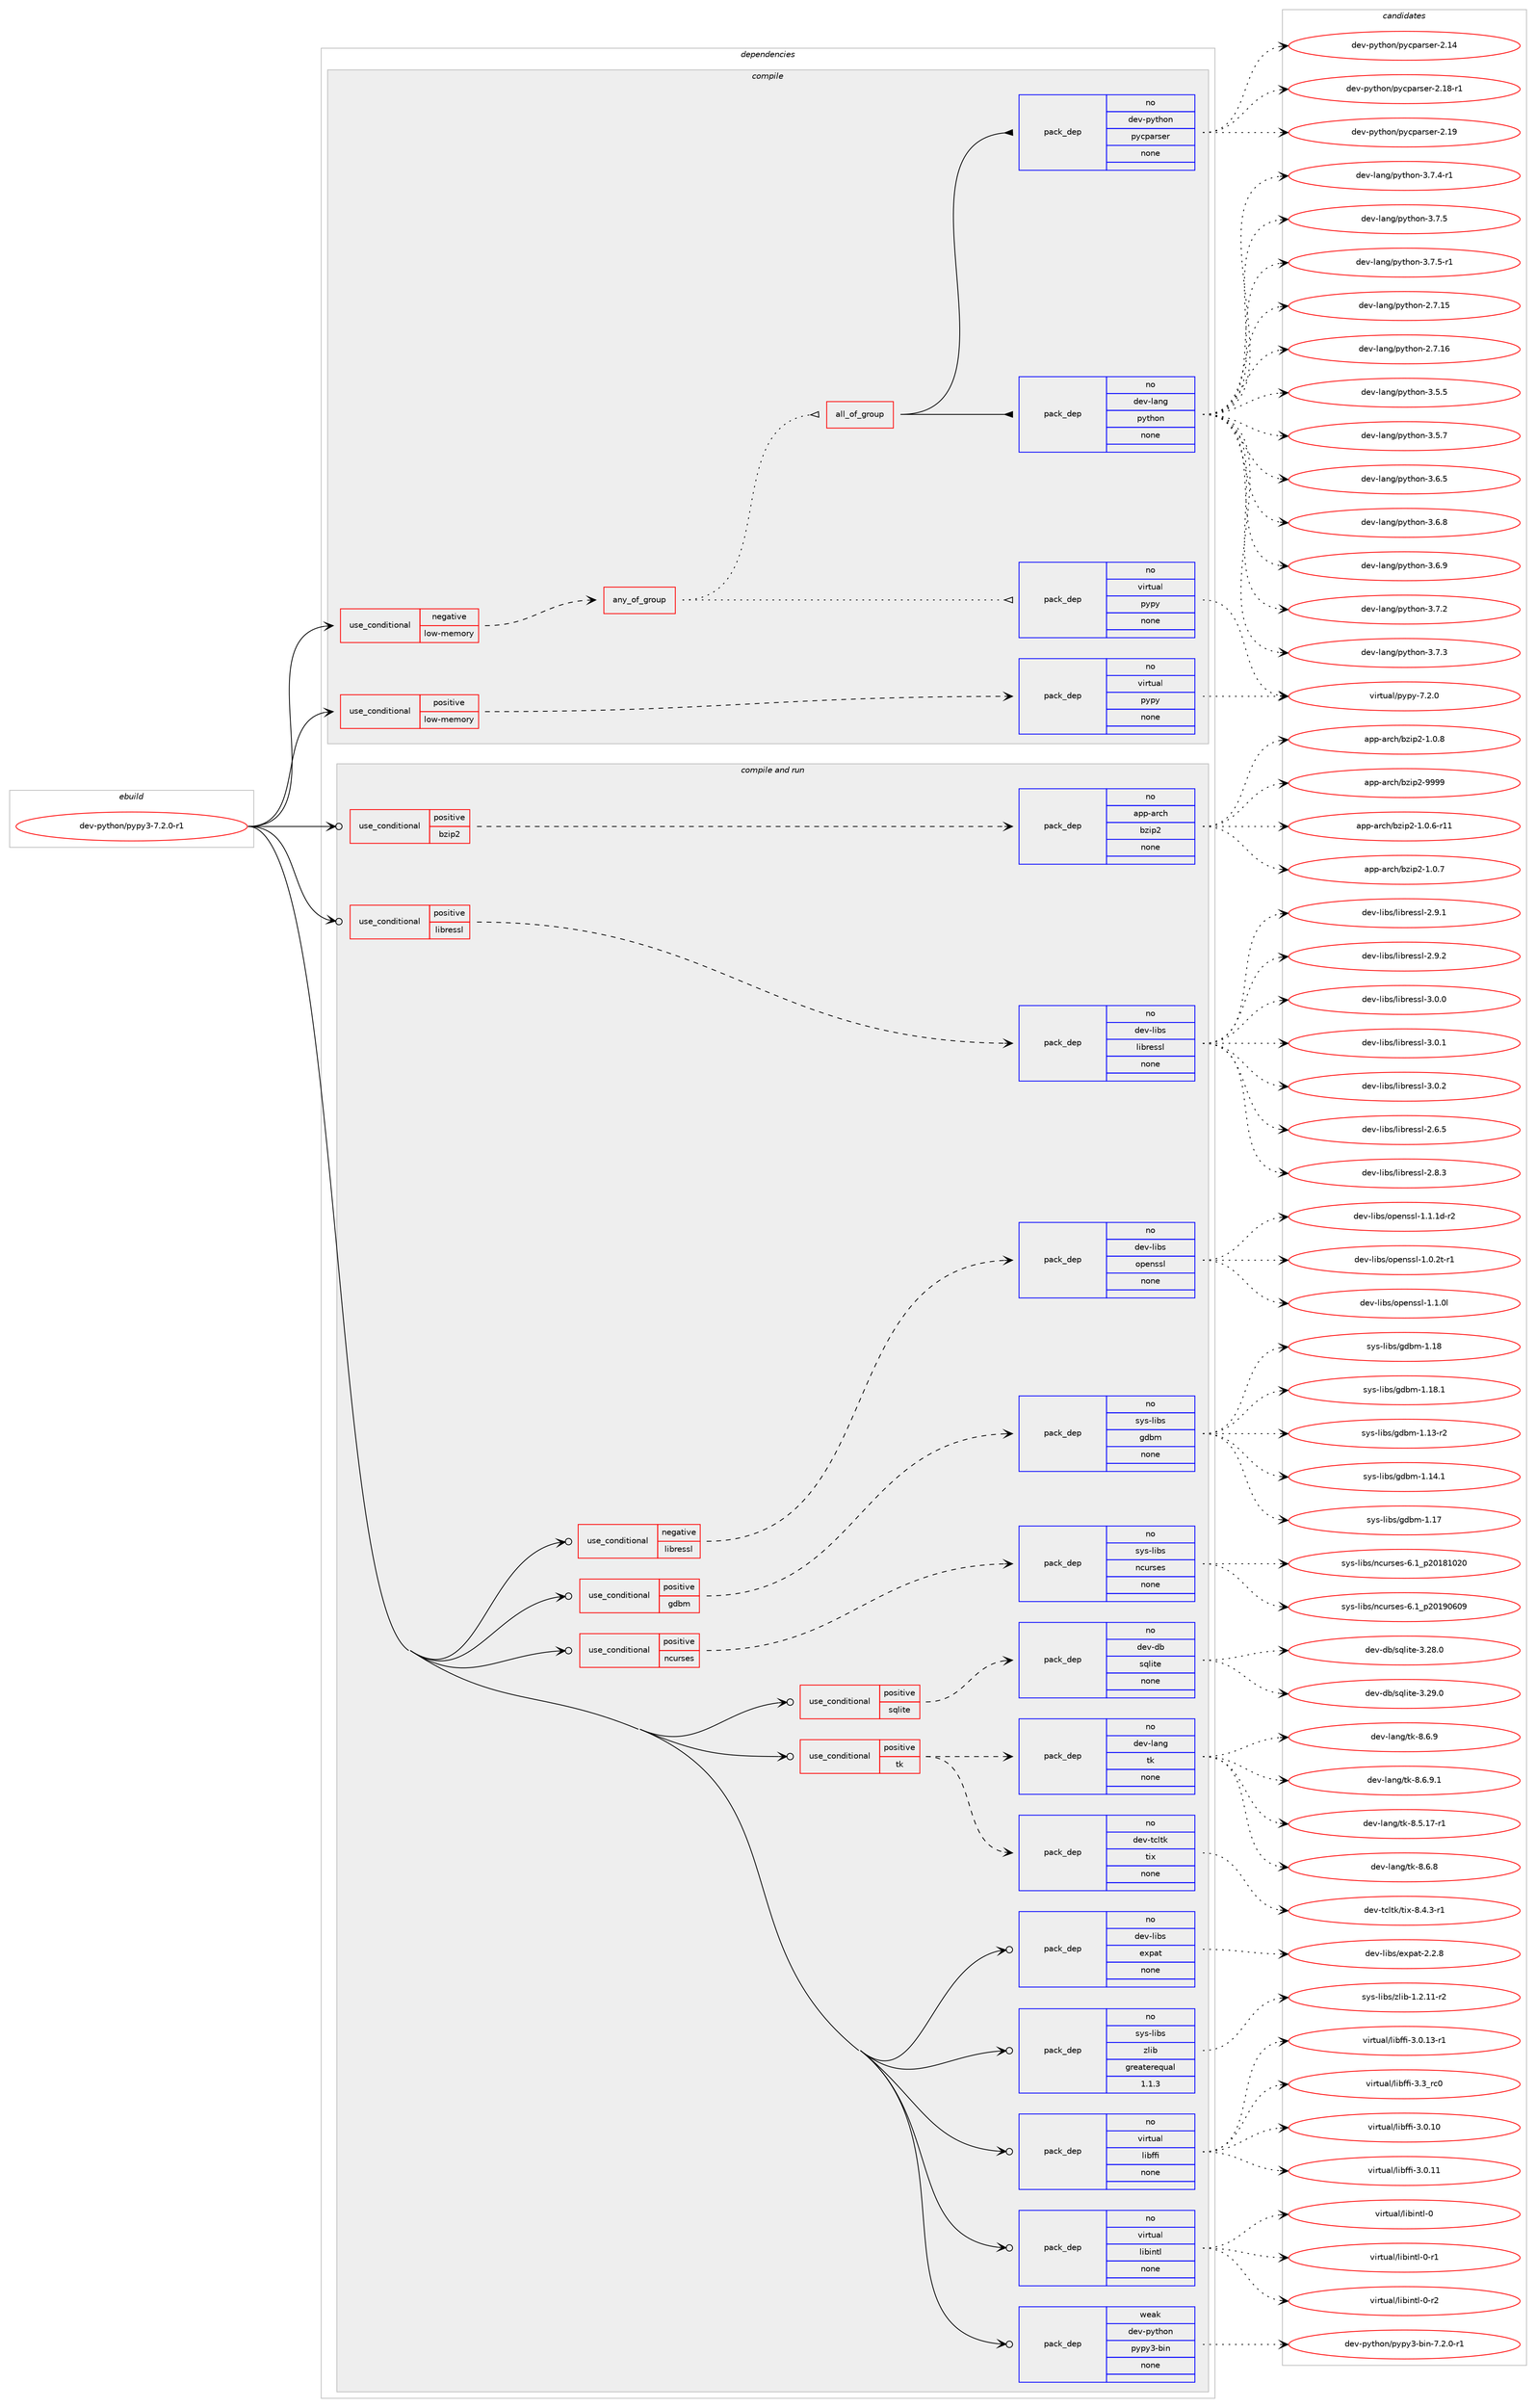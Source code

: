 digraph prolog {

# *************
# Graph options
# *************

newrank=true;
concentrate=true;
compound=true;
graph [rankdir=LR,fontname=Helvetica,fontsize=10,ranksep=1.5];#, ranksep=2.5, nodesep=0.2];
edge  [arrowhead=vee];
node  [fontname=Helvetica,fontsize=10];

# **********
# The ebuild
# **********

subgraph cluster_leftcol {
color=gray;
rank=same;
label=<<i>ebuild</i>>;
id [label="dev-python/pypy3-7.2.0-r1", color=red, width=4, href="../dev-python/pypy3-7.2.0-r1.svg"];
}

# ****************
# The dependencies
# ****************

subgraph cluster_midcol {
color=gray;
label=<<i>dependencies</i>>;
subgraph cluster_compile {
fillcolor="#eeeeee";
style=filled;
label=<<i>compile</i>>;
subgraph cond146593 {
dependency628038 [label=<<TABLE BORDER="0" CELLBORDER="1" CELLSPACING="0" CELLPADDING="4"><TR><TD ROWSPAN="3" CELLPADDING="10">use_conditional</TD></TR><TR><TD>negative</TD></TR><TR><TD>low-memory</TD></TR></TABLE>>, shape=none, color=red];
subgraph any11479 {
dependency628039 [label=<<TABLE BORDER="0" CELLBORDER="1" CELLSPACING="0" CELLPADDING="4"><TR><TD CELLPADDING="10">any_of_group</TD></TR></TABLE>>, shape=none, color=red];subgraph pack469591 {
dependency628040 [label=<<TABLE BORDER="0" CELLBORDER="1" CELLSPACING="0" CELLPADDING="4" WIDTH="220"><TR><TD ROWSPAN="6" CELLPADDING="30">pack_dep</TD></TR><TR><TD WIDTH="110">no</TD></TR><TR><TD>virtual</TD></TR><TR><TD>pypy</TD></TR><TR><TD>none</TD></TR><TR><TD></TD></TR></TABLE>>, shape=none, color=blue];
}
dependency628039:e -> dependency628040:w [weight=20,style="dotted",arrowhead="oinv"];
subgraph all378 {
dependency628041 [label=<<TABLE BORDER="0" CELLBORDER="1" CELLSPACING="0" CELLPADDING="4"><TR><TD CELLPADDING="10">all_of_group</TD></TR></TABLE>>, shape=none, color=red];subgraph pack469592 {
dependency628042 [label=<<TABLE BORDER="0" CELLBORDER="1" CELLSPACING="0" CELLPADDING="4" WIDTH="220"><TR><TD ROWSPAN="6" CELLPADDING="30">pack_dep</TD></TR><TR><TD WIDTH="110">no</TD></TR><TR><TD>dev-lang</TD></TR><TR><TD>python</TD></TR><TR><TD>none</TD></TR><TR><TD></TD></TR></TABLE>>, shape=none, color=blue];
}
dependency628041:e -> dependency628042:w [weight=20,style="solid",arrowhead="inv"];
subgraph pack469593 {
dependency628043 [label=<<TABLE BORDER="0" CELLBORDER="1" CELLSPACING="0" CELLPADDING="4" WIDTH="220"><TR><TD ROWSPAN="6" CELLPADDING="30">pack_dep</TD></TR><TR><TD WIDTH="110">no</TD></TR><TR><TD>dev-python</TD></TR><TR><TD>pycparser</TD></TR><TR><TD>none</TD></TR><TR><TD></TD></TR></TABLE>>, shape=none, color=blue];
}
dependency628041:e -> dependency628043:w [weight=20,style="solid",arrowhead="inv"];
}
dependency628039:e -> dependency628041:w [weight=20,style="dotted",arrowhead="oinv"];
}
dependency628038:e -> dependency628039:w [weight=20,style="dashed",arrowhead="vee"];
}
id:e -> dependency628038:w [weight=20,style="solid",arrowhead="vee"];
subgraph cond146594 {
dependency628044 [label=<<TABLE BORDER="0" CELLBORDER="1" CELLSPACING="0" CELLPADDING="4"><TR><TD ROWSPAN="3" CELLPADDING="10">use_conditional</TD></TR><TR><TD>positive</TD></TR><TR><TD>low-memory</TD></TR></TABLE>>, shape=none, color=red];
subgraph pack469594 {
dependency628045 [label=<<TABLE BORDER="0" CELLBORDER="1" CELLSPACING="0" CELLPADDING="4" WIDTH="220"><TR><TD ROWSPAN="6" CELLPADDING="30">pack_dep</TD></TR><TR><TD WIDTH="110">no</TD></TR><TR><TD>virtual</TD></TR><TR><TD>pypy</TD></TR><TR><TD>none</TD></TR><TR><TD></TD></TR></TABLE>>, shape=none, color=blue];
}
dependency628044:e -> dependency628045:w [weight=20,style="dashed",arrowhead="vee"];
}
id:e -> dependency628044:w [weight=20,style="solid",arrowhead="vee"];
}
subgraph cluster_compileandrun {
fillcolor="#eeeeee";
style=filled;
label=<<i>compile and run</i>>;
subgraph cond146595 {
dependency628046 [label=<<TABLE BORDER="0" CELLBORDER="1" CELLSPACING="0" CELLPADDING="4"><TR><TD ROWSPAN="3" CELLPADDING="10">use_conditional</TD></TR><TR><TD>negative</TD></TR><TR><TD>libressl</TD></TR></TABLE>>, shape=none, color=red];
subgraph pack469595 {
dependency628047 [label=<<TABLE BORDER="0" CELLBORDER="1" CELLSPACING="0" CELLPADDING="4" WIDTH="220"><TR><TD ROWSPAN="6" CELLPADDING="30">pack_dep</TD></TR><TR><TD WIDTH="110">no</TD></TR><TR><TD>dev-libs</TD></TR><TR><TD>openssl</TD></TR><TR><TD>none</TD></TR><TR><TD></TD></TR></TABLE>>, shape=none, color=blue];
}
dependency628046:e -> dependency628047:w [weight=20,style="dashed",arrowhead="vee"];
}
id:e -> dependency628046:w [weight=20,style="solid",arrowhead="odotvee"];
subgraph cond146596 {
dependency628048 [label=<<TABLE BORDER="0" CELLBORDER="1" CELLSPACING="0" CELLPADDING="4"><TR><TD ROWSPAN="3" CELLPADDING="10">use_conditional</TD></TR><TR><TD>positive</TD></TR><TR><TD>bzip2</TD></TR></TABLE>>, shape=none, color=red];
subgraph pack469596 {
dependency628049 [label=<<TABLE BORDER="0" CELLBORDER="1" CELLSPACING="0" CELLPADDING="4" WIDTH="220"><TR><TD ROWSPAN="6" CELLPADDING="30">pack_dep</TD></TR><TR><TD WIDTH="110">no</TD></TR><TR><TD>app-arch</TD></TR><TR><TD>bzip2</TD></TR><TR><TD>none</TD></TR><TR><TD></TD></TR></TABLE>>, shape=none, color=blue];
}
dependency628048:e -> dependency628049:w [weight=20,style="dashed",arrowhead="vee"];
}
id:e -> dependency628048:w [weight=20,style="solid",arrowhead="odotvee"];
subgraph cond146597 {
dependency628050 [label=<<TABLE BORDER="0" CELLBORDER="1" CELLSPACING="0" CELLPADDING="4"><TR><TD ROWSPAN="3" CELLPADDING="10">use_conditional</TD></TR><TR><TD>positive</TD></TR><TR><TD>gdbm</TD></TR></TABLE>>, shape=none, color=red];
subgraph pack469597 {
dependency628051 [label=<<TABLE BORDER="0" CELLBORDER="1" CELLSPACING="0" CELLPADDING="4" WIDTH="220"><TR><TD ROWSPAN="6" CELLPADDING="30">pack_dep</TD></TR><TR><TD WIDTH="110">no</TD></TR><TR><TD>sys-libs</TD></TR><TR><TD>gdbm</TD></TR><TR><TD>none</TD></TR><TR><TD></TD></TR></TABLE>>, shape=none, color=blue];
}
dependency628050:e -> dependency628051:w [weight=20,style="dashed",arrowhead="vee"];
}
id:e -> dependency628050:w [weight=20,style="solid",arrowhead="odotvee"];
subgraph cond146598 {
dependency628052 [label=<<TABLE BORDER="0" CELLBORDER="1" CELLSPACING="0" CELLPADDING="4"><TR><TD ROWSPAN="3" CELLPADDING="10">use_conditional</TD></TR><TR><TD>positive</TD></TR><TR><TD>libressl</TD></TR></TABLE>>, shape=none, color=red];
subgraph pack469598 {
dependency628053 [label=<<TABLE BORDER="0" CELLBORDER="1" CELLSPACING="0" CELLPADDING="4" WIDTH="220"><TR><TD ROWSPAN="6" CELLPADDING="30">pack_dep</TD></TR><TR><TD WIDTH="110">no</TD></TR><TR><TD>dev-libs</TD></TR><TR><TD>libressl</TD></TR><TR><TD>none</TD></TR><TR><TD></TD></TR></TABLE>>, shape=none, color=blue];
}
dependency628052:e -> dependency628053:w [weight=20,style="dashed",arrowhead="vee"];
}
id:e -> dependency628052:w [weight=20,style="solid",arrowhead="odotvee"];
subgraph cond146599 {
dependency628054 [label=<<TABLE BORDER="0" CELLBORDER="1" CELLSPACING="0" CELLPADDING="4"><TR><TD ROWSPAN="3" CELLPADDING="10">use_conditional</TD></TR><TR><TD>positive</TD></TR><TR><TD>ncurses</TD></TR></TABLE>>, shape=none, color=red];
subgraph pack469599 {
dependency628055 [label=<<TABLE BORDER="0" CELLBORDER="1" CELLSPACING="0" CELLPADDING="4" WIDTH="220"><TR><TD ROWSPAN="6" CELLPADDING="30">pack_dep</TD></TR><TR><TD WIDTH="110">no</TD></TR><TR><TD>sys-libs</TD></TR><TR><TD>ncurses</TD></TR><TR><TD>none</TD></TR><TR><TD></TD></TR></TABLE>>, shape=none, color=blue];
}
dependency628054:e -> dependency628055:w [weight=20,style="dashed",arrowhead="vee"];
}
id:e -> dependency628054:w [weight=20,style="solid",arrowhead="odotvee"];
subgraph cond146600 {
dependency628056 [label=<<TABLE BORDER="0" CELLBORDER="1" CELLSPACING="0" CELLPADDING="4"><TR><TD ROWSPAN="3" CELLPADDING="10">use_conditional</TD></TR><TR><TD>positive</TD></TR><TR><TD>sqlite</TD></TR></TABLE>>, shape=none, color=red];
subgraph pack469600 {
dependency628057 [label=<<TABLE BORDER="0" CELLBORDER="1" CELLSPACING="0" CELLPADDING="4" WIDTH="220"><TR><TD ROWSPAN="6" CELLPADDING="30">pack_dep</TD></TR><TR><TD WIDTH="110">no</TD></TR><TR><TD>dev-db</TD></TR><TR><TD>sqlite</TD></TR><TR><TD>none</TD></TR><TR><TD></TD></TR></TABLE>>, shape=none, color=blue];
}
dependency628056:e -> dependency628057:w [weight=20,style="dashed",arrowhead="vee"];
}
id:e -> dependency628056:w [weight=20,style="solid",arrowhead="odotvee"];
subgraph cond146601 {
dependency628058 [label=<<TABLE BORDER="0" CELLBORDER="1" CELLSPACING="0" CELLPADDING="4"><TR><TD ROWSPAN="3" CELLPADDING="10">use_conditional</TD></TR><TR><TD>positive</TD></TR><TR><TD>tk</TD></TR></TABLE>>, shape=none, color=red];
subgraph pack469601 {
dependency628059 [label=<<TABLE BORDER="0" CELLBORDER="1" CELLSPACING="0" CELLPADDING="4" WIDTH="220"><TR><TD ROWSPAN="6" CELLPADDING="30">pack_dep</TD></TR><TR><TD WIDTH="110">no</TD></TR><TR><TD>dev-lang</TD></TR><TR><TD>tk</TD></TR><TR><TD>none</TD></TR><TR><TD></TD></TR></TABLE>>, shape=none, color=blue];
}
dependency628058:e -> dependency628059:w [weight=20,style="dashed",arrowhead="vee"];
subgraph pack469602 {
dependency628060 [label=<<TABLE BORDER="0" CELLBORDER="1" CELLSPACING="0" CELLPADDING="4" WIDTH="220"><TR><TD ROWSPAN="6" CELLPADDING="30">pack_dep</TD></TR><TR><TD WIDTH="110">no</TD></TR><TR><TD>dev-tcltk</TD></TR><TR><TD>tix</TD></TR><TR><TD>none</TD></TR><TR><TD></TD></TR></TABLE>>, shape=none, color=blue];
}
dependency628058:e -> dependency628060:w [weight=20,style="dashed",arrowhead="vee"];
}
id:e -> dependency628058:w [weight=20,style="solid",arrowhead="odotvee"];
subgraph pack469603 {
dependency628061 [label=<<TABLE BORDER="0" CELLBORDER="1" CELLSPACING="0" CELLPADDING="4" WIDTH="220"><TR><TD ROWSPAN="6" CELLPADDING="30">pack_dep</TD></TR><TR><TD WIDTH="110">no</TD></TR><TR><TD>dev-libs</TD></TR><TR><TD>expat</TD></TR><TR><TD>none</TD></TR><TR><TD></TD></TR></TABLE>>, shape=none, color=blue];
}
id:e -> dependency628061:w [weight=20,style="solid",arrowhead="odotvee"];
subgraph pack469604 {
dependency628062 [label=<<TABLE BORDER="0" CELLBORDER="1" CELLSPACING="0" CELLPADDING="4" WIDTH="220"><TR><TD ROWSPAN="6" CELLPADDING="30">pack_dep</TD></TR><TR><TD WIDTH="110">no</TD></TR><TR><TD>sys-libs</TD></TR><TR><TD>zlib</TD></TR><TR><TD>greaterequal</TD></TR><TR><TD>1.1.3</TD></TR></TABLE>>, shape=none, color=blue];
}
id:e -> dependency628062:w [weight=20,style="solid",arrowhead="odotvee"];
subgraph pack469605 {
dependency628063 [label=<<TABLE BORDER="0" CELLBORDER="1" CELLSPACING="0" CELLPADDING="4" WIDTH="220"><TR><TD ROWSPAN="6" CELLPADDING="30">pack_dep</TD></TR><TR><TD WIDTH="110">no</TD></TR><TR><TD>virtual</TD></TR><TR><TD>libffi</TD></TR><TR><TD>none</TD></TR><TR><TD></TD></TR></TABLE>>, shape=none, color=blue];
}
id:e -> dependency628063:w [weight=20,style="solid",arrowhead="odotvee"];
subgraph pack469606 {
dependency628064 [label=<<TABLE BORDER="0" CELLBORDER="1" CELLSPACING="0" CELLPADDING="4" WIDTH="220"><TR><TD ROWSPAN="6" CELLPADDING="30">pack_dep</TD></TR><TR><TD WIDTH="110">no</TD></TR><TR><TD>virtual</TD></TR><TR><TD>libintl</TD></TR><TR><TD>none</TD></TR><TR><TD></TD></TR></TABLE>>, shape=none, color=blue];
}
id:e -> dependency628064:w [weight=20,style="solid",arrowhead="odotvee"];
subgraph pack469607 {
dependency628065 [label=<<TABLE BORDER="0" CELLBORDER="1" CELLSPACING="0" CELLPADDING="4" WIDTH="220"><TR><TD ROWSPAN="6" CELLPADDING="30">pack_dep</TD></TR><TR><TD WIDTH="110">weak</TD></TR><TR><TD>dev-python</TD></TR><TR><TD>pypy3-bin</TD></TR><TR><TD>none</TD></TR><TR><TD></TD></TR></TABLE>>, shape=none, color=blue];
}
id:e -> dependency628065:w [weight=20,style="solid",arrowhead="odotvee"];
}
subgraph cluster_run {
fillcolor="#eeeeee";
style=filled;
label=<<i>run</i>>;
}
}

# **************
# The candidates
# **************

subgraph cluster_choices {
rank=same;
color=gray;
label=<<i>candidates</i>>;

subgraph choice469591 {
color=black;
nodesep=1;
choice1181051141161179710847112121112121455546504648 [label="virtual/pypy-7.2.0", color=red, width=4,href="../virtual/pypy-7.2.0.svg"];
dependency628040:e -> choice1181051141161179710847112121112121455546504648:w [style=dotted,weight="100"];
}
subgraph choice469592 {
color=black;
nodesep=1;
choice10010111845108971101034711212111610411111045504655464953 [label="dev-lang/python-2.7.15", color=red, width=4,href="../dev-lang/python-2.7.15.svg"];
choice10010111845108971101034711212111610411111045504655464954 [label="dev-lang/python-2.7.16", color=red, width=4,href="../dev-lang/python-2.7.16.svg"];
choice100101118451089711010347112121116104111110455146534653 [label="dev-lang/python-3.5.5", color=red, width=4,href="../dev-lang/python-3.5.5.svg"];
choice100101118451089711010347112121116104111110455146534655 [label="dev-lang/python-3.5.7", color=red, width=4,href="../dev-lang/python-3.5.7.svg"];
choice100101118451089711010347112121116104111110455146544653 [label="dev-lang/python-3.6.5", color=red, width=4,href="../dev-lang/python-3.6.5.svg"];
choice100101118451089711010347112121116104111110455146544656 [label="dev-lang/python-3.6.8", color=red, width=4,href="../dev-lang/python-3.6.8.svg"];
choice100101118451089711010347112121116104111110455146544657 [label="dev-lang/python-3.6.9", color=red, width=4,href="../dev-lang/python-3.6.9.svg"];
choice100101118451089711010347112121116104111110455146554650 [label="dev-lang/python-3.7.2", color=red, width=4,href="../dev-lang/python-3.7.2.svg"];
choice100101118451089711010347112121116104111110455146554651 [label="dev-lang/python-3.7.3", color=red, width=4,href="../dev-lang/python-3.7.3.svg"];
choice1001011184510897110103471121211161041111104551465546524511449 [label="dev-lang/python-3.7.4-r1", color=red, width=4,href="../dev-lang/python-3.7.4-r1.svg"];
choice100101118451089711010347112121116104111110455146554653 [label="dev-lang/python-3.7.5", color=red, width=4,href="../dev-lang/python-3.7.5.svg"];
choice1001011184510897110103471121211161041111104551465546534511449 [label="dev-lang/python-3.7.5-r1", color=red, width=4,href="../dev-lang/python-3.7.5-r1.svg"];
dependency628042:e -> choice10010111845108971101034711212111610411111045504655464953:w [style=dotted,weight="100"];
dependency628042:e -> choice10010111845108971101034711212111610411111045504655464954:w [style=dotted,weight="100"];
dependency628042:e -> choice100101118451089711010347112121116104111110455146534653:w [style=dotted,weight="100"];
dependency628042:e -> choice100101118451089711010347112121116104111110455146534655:w [style=dotted,weight="100"];
dependency628042:e -> choice100101118451089711010347112121116104111110455146544653:w [style=dotted,weight="100"];
dependency628042:e -> choice100101118451089711010347112121116104111110455146544656:w [style=dotted,weight="100"];
dependency628042:e -> choice100101118451089711010347112121116104111110455146544657:w [style=dotted,weight="100"];
dependency628042:e -> choice100101118451089711010347112121116104111110455146554650:w [style=dotted,weight="100"];
dependency628042:e -> choice100101118451089711010347112121116104111110455146554651:w [style=dotted,weight="100"];
dependency628042:e -> choice1001011184510897110103471121211161041111104551465546524511449:w [style=dotted,weight="100"];
dependency628042:e -> choice100101118451089711010347112121116104111110455146554653:w [style=dotted,weight="100"];
dependency628042:e -> choice1001011184510897110103471121211161041111104551465546534511449:w [style=dotted,weight="100"];
}
subgraph choice469593 {
color=black;
nodesep=1;
choice100101118451121211161041111104711212199112971141151011144550464952 [label="dev-python/pycparser-2.14", color=red, width=4,href="../dev-python/pycparser-2.14.svg"];
choice1001011184511212111610411111047112121991129711411510111445504649564511449 [label="dev-python/pycparser-2.18-r1", color=red, width=4,href="../dev-python/pycparser-2.18-r1.svg"];
choice100101118451121211161041111104711212199112971141151011144550464957 [label="dev-python/pycparser-2.19", color=red, width=4,href="../dev-python/pycparser-2.19.svg"];
dependency628043:e -> choice100101118451121211161041111104711212199112971141151011144550464952:w [style=dotted,weight="100"];
dependency628043:e -> choice1001011184511212111610411111047112121991129711411510111445504649564511449:w [style=dotted,weight="100"];
dependency628043:e -> choice100101118451121211161041111104711212199112971141151011144550464957:w [style=dotted,weight="100"];
}
subgraph choice469594 {
color=black;
nodesep=1;
choice1181051141161179710847112121112121455546504648 [label="virtual/pypy-7.2.0", color=red, width=4,href="../virtual/pypy-7.2.0.svg"];
dependency628045:e -> choice1181051141161179710847112121112121455546504648:w [style=dotted,weight="100"];
}
subgraph choice469595 {
color=black;
nodesep=1;
choice1001011184510810598115471111121011101151151084549464846501164511449 [label="dev-libs/openssl-1.0.2t-r1", color=red, width=4,href="../dev-libs/openssl-1.0.2t-r1.svg"];
choice100101118451081059811547111112101110115115108454946494648108 [label="dev-libs/openssl-1.1.0l", color=red, width=4,href="../dev-libs/openssl-1.1.0l.svg"];
choice1001011184510810598115471111121011101151151084549464946491004511450 [label="dev-libs/openssl-1.1.1d-r2", color=red, width=4,href="../dev-libs/openssl-1.1.1d-r2.svg"];
dependency628047:e -> choice1001011184510810598115471111121011101151151084549464846501164511449:w [style=dotted,weight="100"];
dependency628047:e -> choice100101118451081059811547111112101110115115108454946494648108:w [style=dotted,weight="100"];
dependency628047:e -> choice1001011184510810598115471111121011101151151084549464946491004511450:w [style=dotted,weight="100"];
}
subgraph choice469596 {
color=black;
nodesep=1;
choice97112112459711499104479812210511250454946484654451144949 [label="app-arch/bzip2-1.0.6-r11", color=red, width=4,href="../app-arch/bzip2-1.0.6-r11.svg"];
choice97112112459711499104479812210511250454946484655 [label="app-arch/bzip2-1.0.7", color=red, width=4,href="../app-arch/bzip2-1.0.7.svg"];
choice97112112459711499104479812210511250454946484656 [label="app-arch/bzip2-1.0.8", color=red, width=4,href="../app-arch/bzip2-1.0.8.svg"];
choice971121124597114991044798122105112504557575757 [label="app-arch/bzip2-9999", color=red, width=4,href="../app-arch/bzip2-9999.svg"];
dependency628049:e -> choice97112112459711499104479812210511250454946484654451144949:w [style=dotted,weight="100"];
dependency628049:e -> choice97112112459711499104479812210511250454946484655:w [style=dotted,weight="100"];
dependency628049:e -> choice97112112459711499104479812210511250454946484656:w [style=dotted,weight="100"];
dependency628049:e -> choice971121124597114991044798122105112504557575757:w [style=dotted,weight="100"];
}
subgraph choice469597 {
color=black;
nodesep=1;
choice1151211154510810598115471031009810945494649514511450 [label="sys-libs/gdbm-1.13-r2", color=red, width=4,href="../sys-libs/gdbm-1.13-r2.svg"];
choice1151211154510810598115471031009810945494649524649 [label="sys-libs/gdbm-1.14.1", color=red, width=4,href="../sys-libs/gdbm-1.14.1.svg"];
choice115121115451081059811547103100981094549464955 [label="sys-libs/gdbm-1.17", color=red, width=4,href="../sys-libs/gdbm-1.17.svg"];
choice115121115451081059811547103100981094549464956 [label="sys-libs/gdbm-1.18", color=red, width=4,href="../sys-libs/gdbm-1.18.svg"];
choice1151211154510810598115471031009810945494649564649 [label="sys-libs/gdbm-1.18.1", color=red, width=4,href="../sys-libs/gdbm-1.18.1.svg"];
dependency628051:e -> choice1151211154510810598115471031009810945494649514511450:w [style=dotted,weight="100"];
dependency628051:e -> choice1151211154510810598115471031009810945494649524649:w [style=dotted,weight="100"];
dependency628051:e -> choice115121115451081059811547103100981094549464955:w [style=dotted,weight="100"];
dependency628051:e -> choice115121115451081059811547103100981094549464956:w [style=dotted,weight="100"];
dependency628051:e -> choice1151211154510810598115471031009810945494649564649:w [style=dotted,weight="100"];
}
subgraph choice469598 {
color=black;
nodesep=1;
choice10010111845108105981154710810598114101115115108455046544653 [label="dev-libs/libressl-2.6.5", color=red, width=4,href="../dev-libs/libressl-2.6.5.svg"];
choice10010111845108105981154710810598114101115115108455046564651 [label="dev-libs/libressl-2.8.3", color=red, width=4,href="../dev-libs/libressl-2.8.3.svg"];
choice10010111845108105981154710810598114101115115108455046574649 [label="dev-libs/libressl-2.9.1", color=red, width=4,href="../dev-libs/libressl-2.9.1.svg"];
choice10010111845108105981154710810598114101115115108455046574650 [label="dev-libs/libressl-2.9.2", color=red, width=4,href="../dev-libs/libressl-2.9.2.svg"];
choice10010111845108105981154710810598114101115115108455146484648 [label="dev-libs/libressl-3.0.0", color=red, width=4,href="../dev-libs/libressl-3.0.0.svg"];
choice10010111845108105981154710810598114101115115108455146484649 [label="dev-libs/libressl-3.0.1", color=red, width=4,href="../dev-libs/libressl-3.0.1.svg"];
choice10010111845108105981154710810598114101115115108455146484650 [label="dev-libs/libressl-3.0.2", color=red, width=4,href="../dev-libs/libressl-3.0.2.svg"];
dependency628053:e -> choice10010111845108105981154710810598114101115115108455046544653:w [style=dotted,weight="100"];
dependency628053:e -> choice10010111845108105981154710810598114101115115108455046564651:w [style=dotted,weight="100"];
dependency628053:e -> choice10010111845108105981154710810598114101115115108455046574649:w [style=dotted,weight="100"];
dependency628053:e -> choice10010111845108105981154710810598114101115115108455046574650:w [style=dotted,weight="100"];
dependency628053:e -> choice10010111845108105981154710810598114101115115108455146484648:w [style=dotted,weight="100"];
dependency628053:e -> choice10010111845108105981154710810598114101115115108455146484649:w [style=dotted,weight="100"];
dependency628053:e -> choice10010111845108105981154710810598114101115115108455146484650:w [style=dotted,weight="100"];
}
subgraph choice469599 {
color=black;
nodesep=1;
choice1151211154510810598115471109911711411510111545544649951125048495649485048 [label="sys-libs/ncurses-6.1_p20181020", color=red, width=4,href="../sys-libs/ncurses-6.1_p20181020.svg"];
choice1151211154510810598115471109911711411510111545544649951125048495748544857 [label="sys-libs/ncurses-6.1_p20190609", color=red, width=4,href="../sys-libs/ncurses-6.1_p20190609.svg"];
dependency628055:e -> choice1151211154510810598115471109911711411510111545544649951125048495649485048:w [style=dotted,weight="100"];
dependency628055:e -> choice1151211154510810598115471109911711411510111545544649951125048495748544857:w [style=dotted,weight="100"];
}
subgraph choice469600 {
color=black;
nodesep=1;
choice10010111845100984711511310810511610145514650564648 [label="dev-db/sqlite-3.28.0", color=red, width=4,href="../dev-db/sqlite-3.28.0.svg"];
choice10010111845100984711511310810511610145514650574648 [label="dev-db/sqlite-3.29.0", color=red, width=4,href="../dev-db/sqlite-3.29.0.svg"];
dependency628057:e -> choice10010111845100984711511310810511610145514650564648:w [style=dotted,weight="100"];
dependency628057:e -> choice10010111845100984711511310810511610145514650574648:w [style=dotted,weight="100"];
}
subgraph choice469601 {
color=black;
nodesep=1;
choice100101118451089711010347116107455646534649554511449 [label="dev-lang/tk-8.5.17-r1", color=red, width=4,href="../dev-lang/tk-8.5.17-r1.svg"];
choice100101118451089711010347116107455646544656 [label="dev-lang/tk-8.6.8", color=red, width=4,href="../dev-lang/tk-8.6.8.svg"];
choice100101118451089711010347116107455646544657 [label="dev-lang/tk-8.6.9", color=red, width=4,href="../dev-lang/tk-8.6.9.svg"];
choice1001011184510897110103471161074556465446574649 [label="dev-lang/tk-8.6.9.1", color=red, width=4,href="../dev-lang/tk-8.6.9.1.svg"];
dependency628059:e -> choice100101118451089711010347116107455646534649554511449:w [style=dotted,weight="100"];
dependency628059:e -> choice100101118451089711010347116107455646544656:w [style=dotted,weight="100"];
dependency628059:e -> choice100101118451089711010347116107455646544657:w [style=dotted,weight="100"];
dependency628059:e -> choice1001011184510897110103471161074556465446574649:w [style=dotted,weight="100"];
}
subgraph choice469602 {
color=black;
nodesep=1;
choice1001011184511699108116107471161051204556465246514511449 [label="dev-tcltk/tix-8.4.3-r1", color=red, width=4,href="../dev-tcltk/tix-8.4.3-r1.svg"];
dependency628060:e -> choice1001011184511699108116107471161051204556465246514511449:w [style=dotted,weight="100"];
}
subgraph choice469603 {
color=black;
nodesep=1;
choice10010111845108105981154710112011297116455046504656 [label="dev-libs/expat-2.2.8", color=red, width=4,href="../dev-libs/expat-2.2.8.svg"];
dependency628061:e -> choice10010111845108105981154710112011297116455046504656:w [style=dotted,weight="100"];
}
subgraph choice469604 {
color=black;
nodesep=1;
choice11512111545108105981154712210810598454946504649494511450 [label="sys-libs/zlib-1.2.11-r2", color=red, width=4,href="../sys-libs/zlib-1.2.11-r2.svg"];
dependency628062:e -> choice11512111545108105981154712210810598454946504649494511450:w [style=dotted,weight="100"];
}
subgraph choice469605 {
color=black;
nodesep=1;
choice11810511411611797108471081059810210210545514648464948 [label="virtual/libffi-3.0.10", color=red, width=4,href="../virtual/libffi-3.0.10.svg"];
choice11810511411611797108471081059810210210545514648464949 [label="virtual/libffi-3.0.11", color=red, width=4,href="../virtual/libffi-3.0.11.svg"];
choice118105114116117971084710810598102102105455146484649514511449 [label="virtual/libffi-3.0.13-r1", color=red, width=4,href="../virtual/libffi-3.0.13-r1.svg"];
choice11810511411611797108471081059810210210545514651951149948 [label="virtual/libffi-3.3_rc0", color=red, width=4,href="../virtual/libffi-3.3_rc0.svg"];
dependency628063:e -> choice11810511411611797108471081059810210210545514648464948:w [style=dotted,weight="100"];
dependency628063:e -> choice11810511411611797108471081059810210210545514648464949:w [style=dotted,weight="100"];
dependency628063:e -> choice118105114116117971084710810598102102105455146484649514511449:w [style=dotted,weight="100"];
dependency628063:e -> choice11810511411611797108471081059810210210545514651951149948:w [style=dotted,weight="100"];
}
subgraph choice469606 {
color=black;
nodesep=1;
choice1181051141161179710847108105981051101161084548 [label="virtual/libintl-0", color=red, width=4,href="../virtual/libintl-0.svg"];
choice11810511411611797108471081059810511011610845484511449 [label="virtual/libintl-0-r1", color=red, width=4,href="../virtual/libintl-0-r1.svg"];
choice11810511411611797108471081059810511011610845484511450 [label="virtual/libintl-0-r2", color=red, width=4,href="../virtual/libintl-0-r2.svg"];
dependency628064:e -> choice1181051141161179710847108105981051101161084548:w [style=dotted,weight="100"];
dependency628064:e -> choice11810511411611797108471081059810511011610845484511449:w [style=dotted,weight="100"];
dependency628064:e -> choice11810511411611797108471081059810511011610845484511450:w [style=dotted,weight="100"];
}
subgraph choice469607 {
color=black;
nodesep=1;
choice10010111845112121116104111110471121211121215145981051104555465046484511449 [label="dev-python/pypy3-bin-7.2.0-r1", color=red, width=4,href="../dev-python/pypy3-bin-7.2.0-r1.svg"];
dependency628065:e -> choice10010111845112121116104111110471121211121215145981051104555465046484511449:w [style=dotted,weight="100"];
}
}

}
